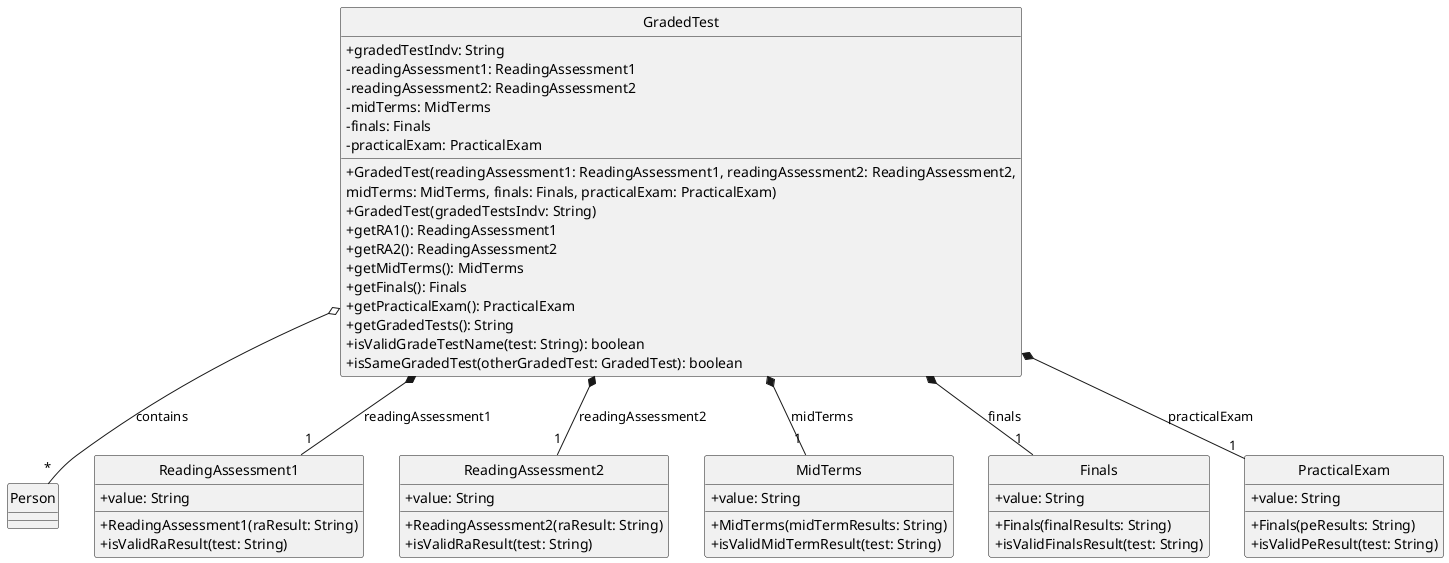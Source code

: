 @startuml GradedTest
hide circle
skinparam classAttributeIconSize 0

class Person {
}

class GradedTest {
    + gradedTestIndv: String
    - readingAssessment1: ReadingAssessment1
    - readingAssessment2: ReadingAssessment2
    - midTerms: MidTerms
    - finals: Finals
    - practicalExam: PracticalExam
    + GradedTest(readingAssessment1: ReadingAssessment1, readingAssessment2: ReadingAssessment2,
          midTerms: MidTerms, finals: Finals, practicalExam: PracticalExam)
    + GradedTest(gradedTestsIndv: String)
    + getRA1(): ReadingAssessment1
    + getRA2(): ReadingAssessment2
    + getMidTerms(): MidTerms
    + getFinals(): Finals
    + getPracticalExam(): PracticalExam
    + getGradedTests(): String
    + isValidGradeTestName(test: String): boolean
    + isSameGradedTest(otherGradedTest: GradedTest): boolean
}

class ReadingAssessment1 {
    + value: String
    + ReadingAssessment1(raResult: String)
    + isValidRaResult(test: String)
}

class ReadingAssessment2 {
    + value: String
    + ReadingAssessment2(raResult: String)
    + isValidRaResult(test: String)
}

class MidTerms {
    + value: String
    + MidTerms(midTermResults: String)
    + isValidMidTermResult(test: String)
}

class Finals {
    + value: String
    + Finals(finalResults: String)
    + isValidFinalsResult(test: String)
}

class PracticalExam {
    + value: String
    + Finals(peResults: String)
    + isValidPeResult(test: String)
}


GradedTest o-- "*" Person: contains
GradedTest *-- "1" ReadingAssessment1: readingAssessment1
GradedTest *-- "1" ReadingAssessment2: readingAssessment2
GradedTest *-- "1" MidTerms: midTerms
GradedTest *-- "1" Finals: finals
GradedTest *-- "1" PracticalExam: practicalExam


@enduml
